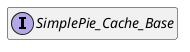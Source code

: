 @startuml
set namespaceSeparator \\
hide members
hide << alias >> circle

interface SimplePie_Cache_Base
@enduml
